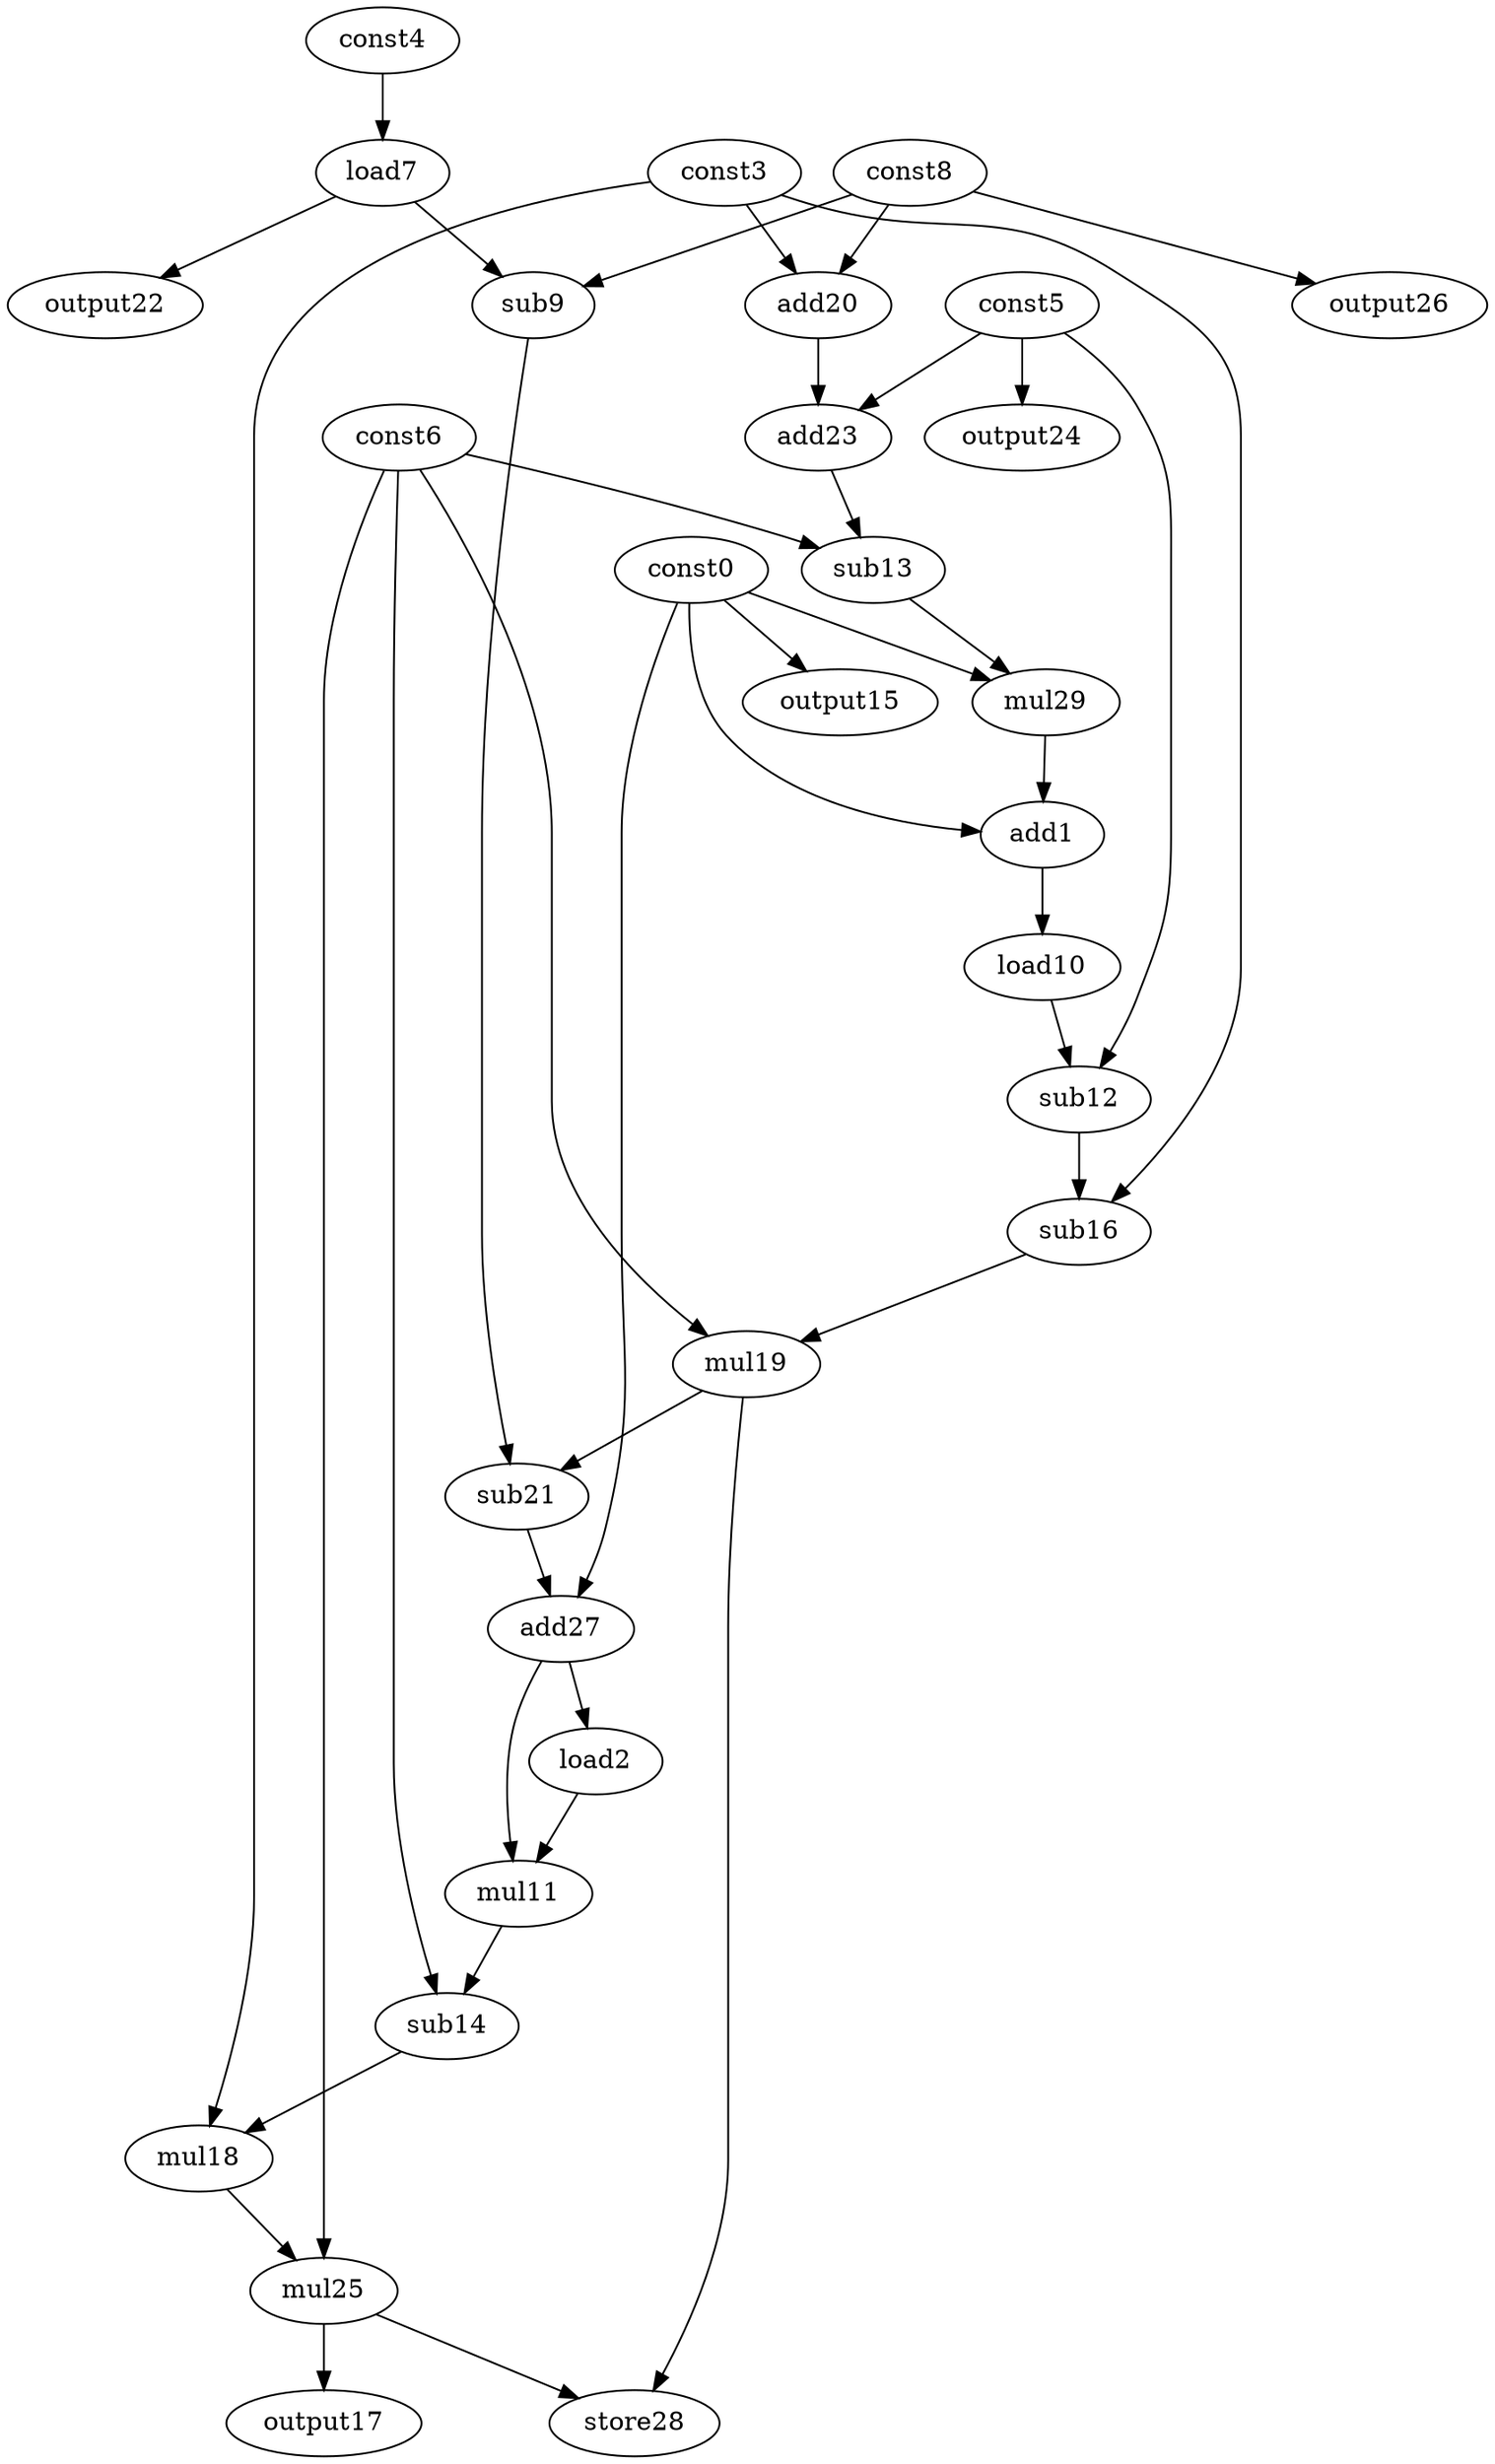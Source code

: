 digraph G { 
const0[opcode=const]; 
add1[opcode=add]; 
load2[opcode=load]; 
const3[opcode=const]; 
const4[opcode=const]; 
const5[opcode=const]; 
const6[opcode=const]; 
load7[opcode=load]; 
const8[opcode=const]; 
sub9[opcode=sub]; 
load10[opcode=load]; 
mul11[opcode=mul]; 
sub12[opcode=sub]; 
sub13[opcode=sub]; 
sub14[opcode=sub]; 
output15[opcode=output]; 
sub16[opcode=sub]; 
output17[opcode=output]; 
mul18[opcode=mul]; 
mul19[opcode=mul]; 
add20[opcode=add]; 
sub21[opcode=sub]; 
output22[opcode=output]; 
add23[opcode=add]; 
output24[opcode=output]; 
mul25[opcode=mul]; 
output26[opcode=output]; 
add27[opcode=add]; 
store28[opcode=store]; 
mul29[opcode=mul]; 
const4->load7[operand=0];
const0->output15[operand=0];
const8->add20[operand=0];
const3->add20[operand=1];
const5->output24[operand=0];
const8->output26[operand=0];
const8->sub9[operand=0];
load7->sub9[operand=1];
load7->output22[operand=0];
add20->add23[operand=0];
const5->add23[operand=1];
const6->sub13[operand=0];
add23->sub13[operand=1];
const0->mul29[operand=0];
sub13->mul29[operand=1];
const0->add1[operand=0];
mul29->add1[operand=1];
add1->load10[operand=0];
load10->sub12[operand=0];
const5->sub12[operand=1];
const3->sub16[operand=0];
sub12->sub16[operand=1];
sub16->mul19[operand=0];
const6->mul19[operand=1];
sub9->sub21[operand=0];
mul19->sub21[operand=1];
const0->add27[operand=0];
sub21->add27[operand=1];
add27->load2[operand=0];
load2->mul11[operand=0];
add27->mul11[operand=1];
mul11->sub14[operand=0];
const6->sub14[operand=1];
const3->mul18[operand=0];
sub14->mul18[operand=1];
mul18->mul25[operand=0];
const6->mul25[operand=1];
mul25->output17[operand=0];
mul25->store28[operand=0];
mul19->store28[operand=1];
}

